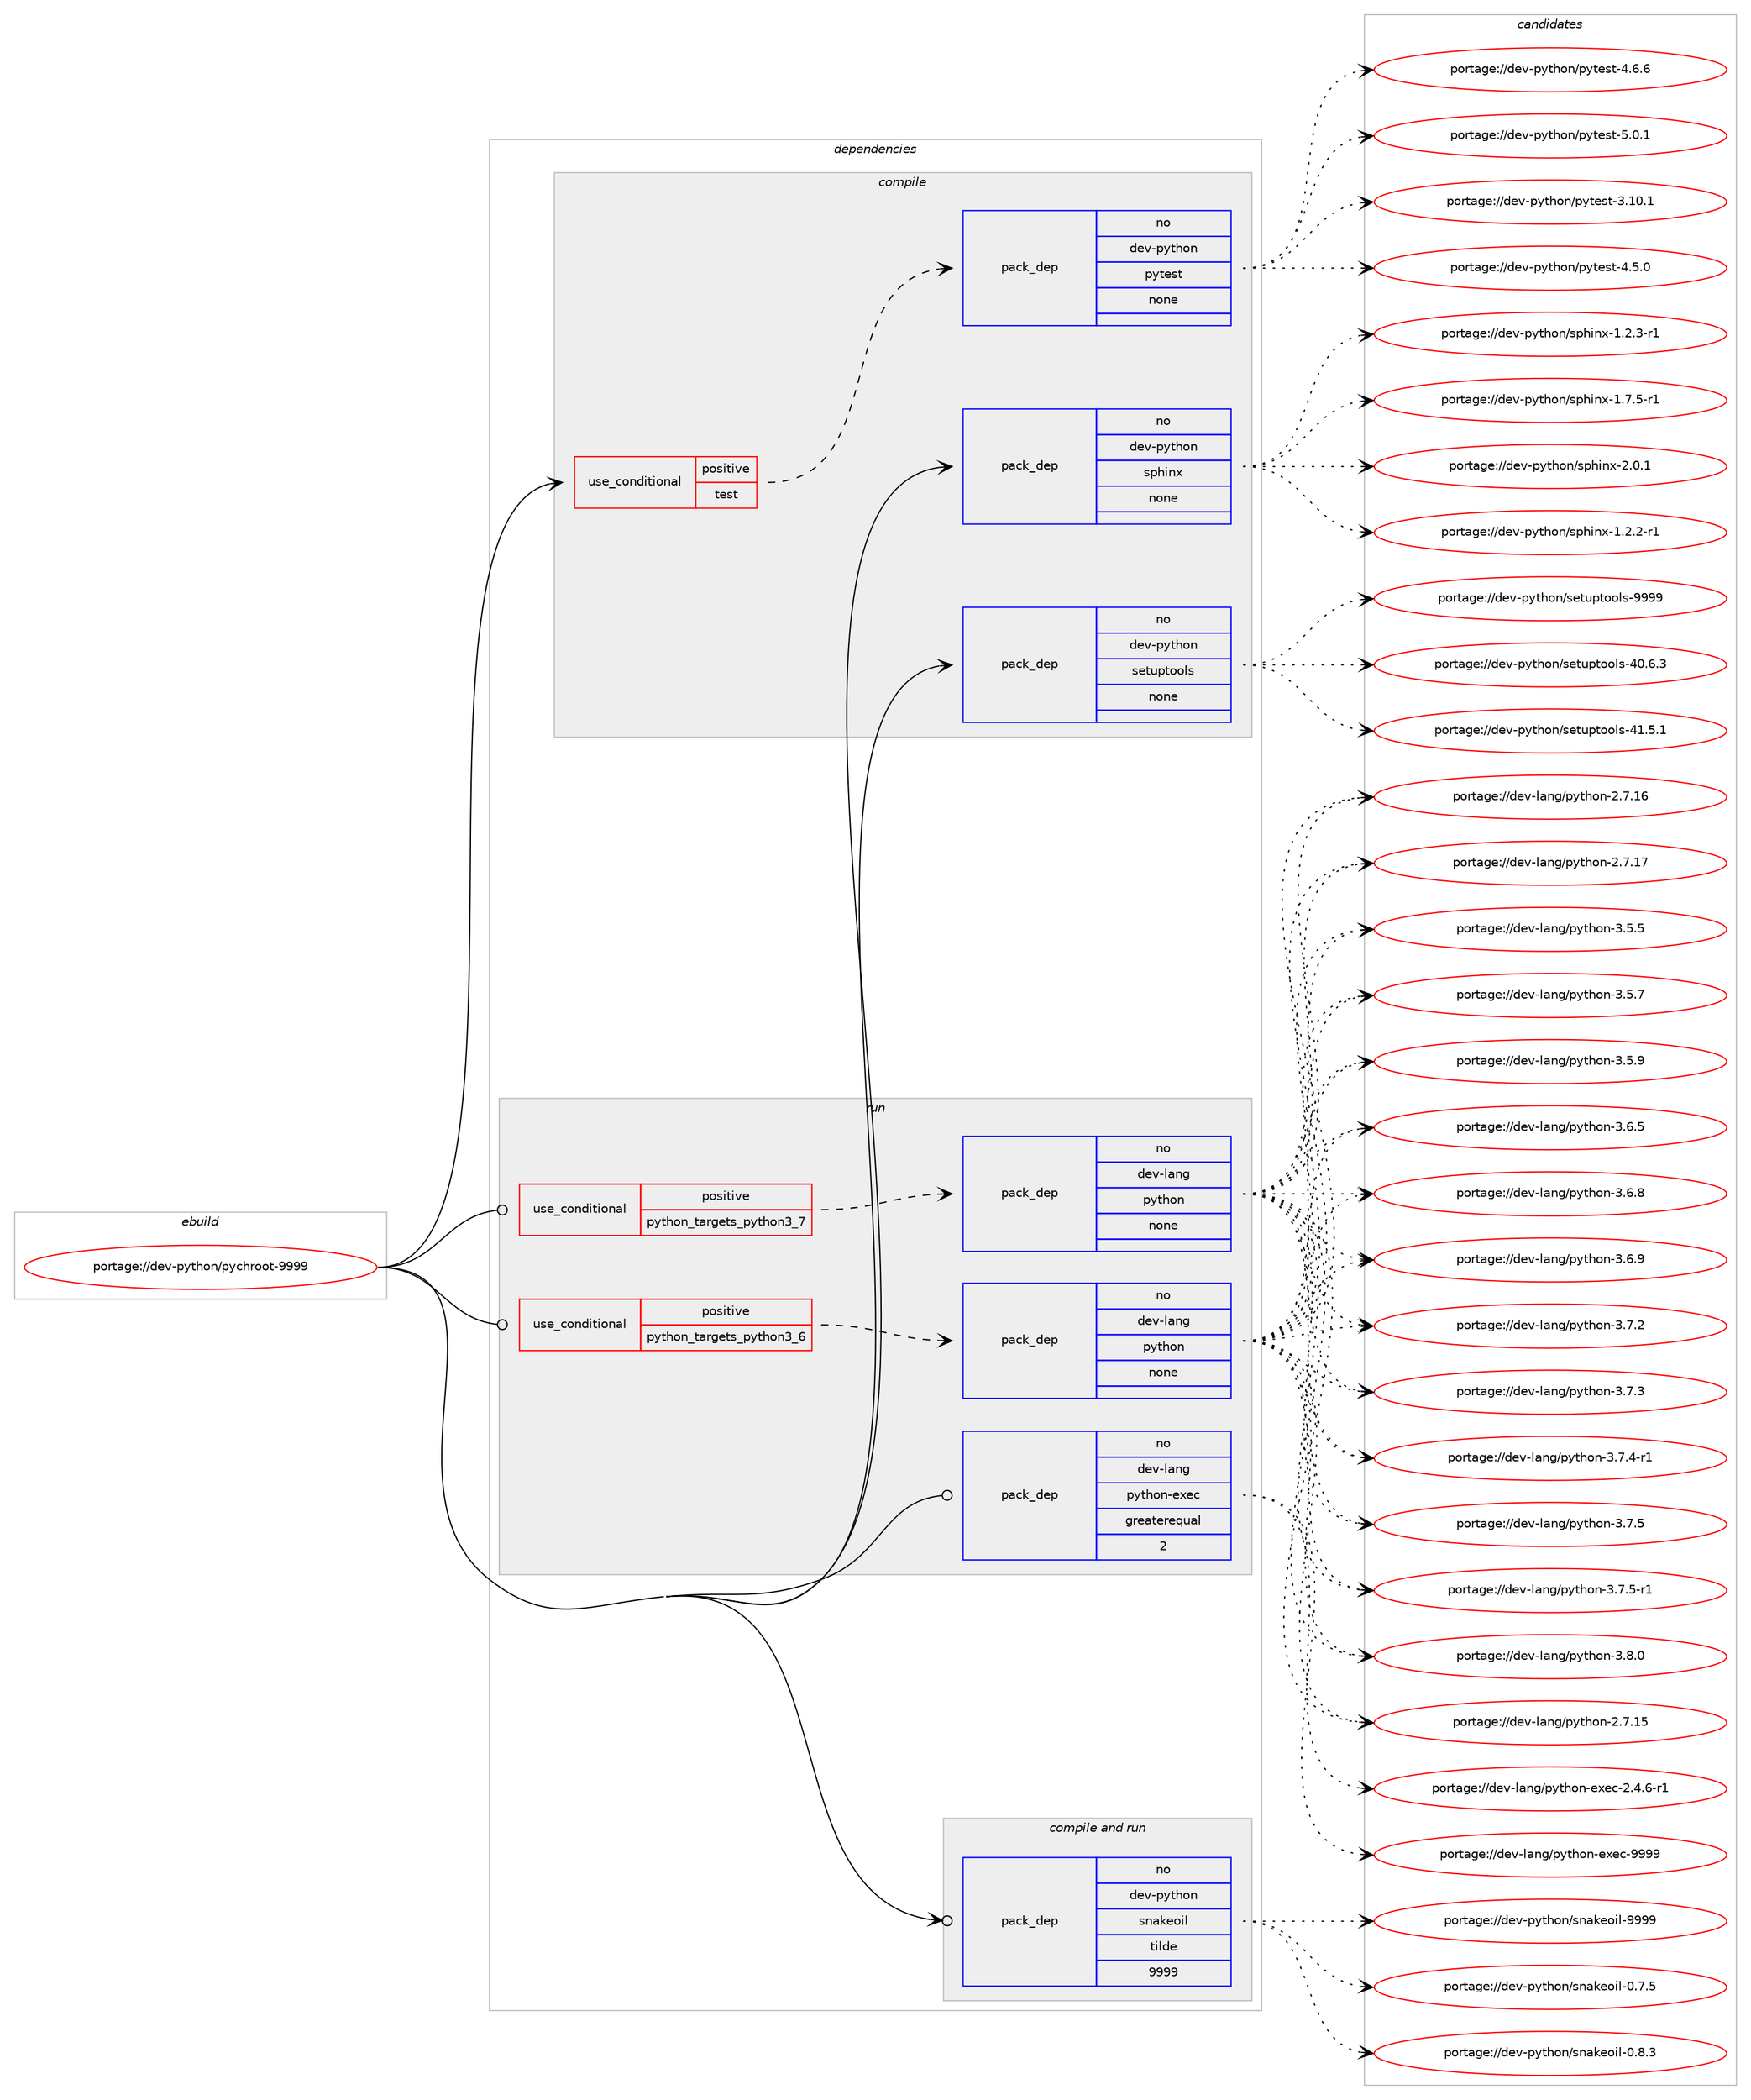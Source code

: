 digraph prolog {

# *************
# Graph options
# *************

newrank=true;
concentrate=true;
compound=true;
graph [rankdir=LR,fontname=Helvetica,fontsize=10,ranksep=1.5];#, ranksep=2.5, nodesep=0.2];
edge  [arrowhead=vee];
node  [fontname=Helvetica,fontsize=10];

# **********
# The ebuild
# **********

subgraph cluster_leftcol {
color=gray;
rank=same;
label=<<i>ebuild</i>>;
id [label="portage://dev-python/pychroot-9999", color=red, width=4, href="../dev-python/pychroot-9999.svg"];
}

# ****************
# The dependencies
# ****************

subgraph cluster_midcol {
color=gray;
label=<<i>dependencies</i>>;
subgraph cluster_compile {
fillcolor="#eeeeee";
style=filled;
label=<<i>compile</i>>;
subgraph cond34755 {
dependency159610 [label=<<TABLE BORDER="0" CELLBORDER="1" CELLSPACING="0" CELLPADDING="4"><TR><TD ROWSPAN="3" CELLPADDING="10">use_conditional</TD></TR><TR><TD>positive</TD></TR><TR><TD>test</TD></TR></TABLE>>, shape=none, color=red];
subgraph pack121488 {
dependency159611 [label=<<TABLE BORDER="0" CELLBORDER="1" CELLSPACING="0" CELLPADDING="4" WIDTH="220"><TR><TD ROWSPAN="6" CELLPADDING="30">pack_dep</TD></TR><TR><TD WIDTH="110">no</TD></TR><TR><TD>dev-python</TD></TR><TR><TD>pytest</TD></TR><TR><TD>none</TD></TR><TR><TD></TD></TR></TABLE>>, shape=none, color=blue];
}
dependency159610:e -> dependency159611:w [weight=20,style="dashed",arrowhead="vee"];
}
id:e -> dependency159610:w [weight=20,style="solid",arrowhead="vee"];
subgraph pack121489 {
dependency159612 [label=<<TABLE BORDER="0" CELLBORDER="1" CELLSPACING="0" CELLPADDING="4" WIDTH="220"><TR><TD ROWSPAN="6" CELLPADDING="30">pack_dep</TD></TR><TR><TD WIDTH="110">no</TD></TR><TR><TD>dev-python</TD></TR><TR><TD>setuptools</TD></TR><TR><TD>none</TD></TR><TR><TD></TD></TR></TABLE>>, shape=none, color=blue];
}
id:e -> dependency159612:w [weight=20,style="solid",arrowhead="vee"];
subgraph pack121490 {
dependency159613 [label=<<TABLE BORDER="0" CELLBORDER="1" CELLSPACING="0" CELLPADDING="4" WIDTH="220"><TR><TD ROWSPAN="6" CELLPADDING="30">pack_dep</TD></TR><TR><TD WIDTH="110">no</TD></TR><TR><TD>dev-python</TD></TR><TR><TD>sphinx</TD></TR><TR><TD>none</TD></TR><TR><TD></TD></TR></TABLE>>, shape=none, color=blue];
}
id:e -> dependency159613:w [weight=20,style="solid",arrowhead="vee"];
}
subgraph cluster_compileandrun {
fillcolor="#eeeeee";
style=filled;
label=<<i>compile and run</i>>;
subgraph pack121491 {
dependency159614 [label=<<TABLE BORDER="0" CELLBORDER="1" CELLSPACING="0" CELLPADDING="4" WIDTH="220"><TR><TD ROWSPAN="6" CELLPADDING="30">pack_dep</TD></TR><TR><TD WIDTH="110">no</TD></TR><TR><TD>dev-python</TD></TR><TR><TD>snakeoil</TD></TR><TR><TD>tilde</TD></TR><TR><TD>9999</TD></TR></TABLE>>, shape=none, color=blue];
}
id:e -> dependency159614:w [weight=20,style="solid",arrowhead="odotvee"];
}
subgraph cluster_run {
fillcolor="#eeeeee";
style=filled;
label=<<i>run</i>>;
subgraph cond34756 {
dependency159615 [label=<<TABLE BORDER="0" CELLBORDER="1" CELLSPACING="0" CELLPADDING="4"><TR><TD ROWSPAN="3" CELLPADDING="10">use_conditional</TD></TR><TR><TD>positive</TD></TR><TR><TD>python_targets_python3_6</TD></TR></TABLE>>, shape=none, color=red];
subgraph pack121492 {
dependency159616 [label=<<TABLE BORDER="0" CELLBORDER="1" CELLSPACING="0" CELLPADDING="4" WIDTH="220"><TR><TD ROWSPAN="6" CELLPADDING="30">pack_dep</TD></TR><TR><TD WIDTH="110">no</TD></TR><TR><TD>dev-lang</TD></TR><TR><TD>python</TD></TR><TR><TD>none</TD></TR><TR><TD></TD></TR></TABLE>>, shape=none, color=blue];
}
dependency159615:e -> dependency159616:w [weight=20,style="dashed",arrowhead="vee"];
}
id:e -> dependency159615:w [weight=20,style="solid",arrowhead="odot"];
subgraph cond34757 {
dependency159617 [label=<<TABLE BORDER="0" CELLBORDER="1" CELLSPACING="0" CELLPADDING="4"><TR><TD ROWSPAN="3" CELLPADDING="10">use_conditional</TD></TR><TR><TD>positive</TD></TR><TR><TD>python_targets_python3_7</TD></TR></TABLE>>, shape=none, color=red];
subgraph pack121493 {
dependency159618 [label=<<TABLE BORDER="0" CELLBORDER="1" CELLSPACING="0" CELLPADDING="4" WIDTH="220"><TR><TD ROWSPAN="6" CELLPADDING="30">pack_dep</TD></TR><TR><TD WIDTH="110">no</TD></TR><TR><TD>dev-lang</TD></TR><TR><TD>python</TD></TR><TR><TD>none</TD></TR><TR><TD></TD></TR></TABLE>>, shape=none, color=blue];
}
dependency159617:e -> dependency159618:w [weight=20,style="dashed",arrowhead="vee"];
}
id:e -> dependency159617:w [weight=20,style="solid",arrowhead="odot"];
subgraph pack121494 {
dependency159619 [label=<<TABLE BORDER="0" CELLBORDER="1" CELLSPACING="0" CELLPADDING="4" WIDTH="220"><TR><TD ROWSPAN="6" CELLPADDING="30">pack_dep</TD></TR><TR><TD WIDTH="110">no</TD></TR><TR><TD>dev-lang</TD></TR><TR><TD>python-exec</TD></TR><TR><TD>greaterequal</TD></TR><TR><TD>2</TD></TR></TABLE>>, shape=none, color=blue];
}
id:e -> dependency159619:w [weight=20,style="solid",arrowhead="odot"];
}
}

# **************
# The candidates
# **************

subgraph cluster_choices {
rank=same;
color=gray;
label=<<i>candidates</i>>;

subgraph choice121488 {
color=black;
nodesep=1;
choiceportage100101118451121211161041111104711212111610111511645514649484649 [label="portage://dev-python/pytest-3.10.1", color=red, width=4,href="../dev-python/pytest-3.10.1.svg"];
choiceportage1001011184511212111610411111047112121116101115116455246534648 [label="portage://dev-python/pytest-4.5.0", color=red, width=4,href="../dev-python/pytest-4.5.0.svg"];
choiceportage1001011184511212111610411111047112121116101115116455246544654 [label="portage://dev-python/pytest-4.6.6", color=red, width=4,href="../dev-python/pytest-4.6.6.svg"];
choiceportage1001011184511212111610411111047112121116101115116455346484649 [label="portage://dev-python/pytest-5.0.1", color=red, width=4,href="../dev-python/pytest-5.0.1.svg"];
dependency159611:e -> choiceportage100101118451121211161041111104711212111610111511645514649484649:w [style=dotted,weight="100"];
dependency159611:e -> choiceportage1001011184511212111610411111047112121116101115116455246534648:w [style=dotted,weight="100"];
dependency159611:e -> choiceportage1001011184511212111610411111047112121116101115116455246544654:w [style=dotted,weight="100"];
dependency159611:e -> choiceportage1001011184511212111610411111047112121116101115116455346484649:w [style=dotted,weight="100"];
}
subgraph choice121489 {
color=black;
nodesep=1;
choiceportage100101118451121211161041111104711510111611711211611111110811545524846544651 [label="portage://dev-python/setuptools-40.6.3", color=red, width=4,href="../dev-python/setuptools-40.6.3.svg"];
choiceportage100101118451121211161041111104711510111611711211611111110811545524946534649 [label="portage://dev-python/setuptools-41.5.1", color=red, width=4,href="../dev-python/setuptools-41.5.1.svg"];
choiceportage10010111845112121116104111110471151011161171121161111111081154557575757 [label="portage://dev-python/setuptools-9999", color=red, width=4,href="../dev-python/setuptools-9999.svg"];
dependency159612:e -> choiceportage100101118451121211161041111104711510111611711211611111110811545524846544651:w [style=dotted,weight="100"];
dependency159612:e -> choiceportage100101118451121211161041111104711510111611711211611111110811545524946534649:w [style=dotted,weight="100"];
dependency159612:e -> choiceportage10010111845112121116104111110471151011161171121161111111081154557575757:w [style=dotted,weight="100"];
}
subgraph choice121490 {
color=black;
nodesep=1;
choiceportage10010111845112121116104111110471151121041051101204549465046504511449 [label="portage://dev-python/sphinx-1.2.2-r1", color=red, width=4,href="../dev-python/sphinx-1.2.2-r1.svg"];
choiceportage10010111845112121116104111110471151121041051101204549465046514511449 [label="portage://dev-python/sphinx-1.2.3-r1", color=red, width=4,href="../dev-python/sphinx-1.2.3-r1.svg"];
choiceportage10010111845112121116104111110471151121041051101204549465546534511449 [label="portage://dev-python/sphinx-1.7.5-r1", color=red, width=4,href="../dev-python/sphinx-1.7.5-r1.svg"];
choiceportage1001011184511212111610411111047115112104105110120455046484649 [label="portage://dev-python/sphinx-2.0.1", color=red, width=4,href="../dev-python/sphinx-2.0.1.svg"];
dependency159613:e -> choiceportage10010111845112121116104111110471151121041051101204549465046504511449:w [style=dotted,weight="100"];
dependency159613:e -> choiceportage10010111845112121116104111110471151121041051101204549465046514511449:w [style=dotted,weight="100"];
dependency159613:e -> choiceportage10010111845112121116104111110471151121041051101204549465546534511449:w [style=dotted,weight="100"];
dependency159613:e -> choiceportage1001011184511212111610411111047115112104105110120455046484649:w [style=dotted,weight="100"];
}
subgraph choice121491 {
color=black;
nodesep=1;
choiceportage100101118451121211161041111104711511097107101111105108454846554653 [label="portage://dev-python/snakeoil-0.7.5", color=red, width=4,href="../dev-python/snakeoil-0.7.5.svg"];
choiceportage100101118451121211161041111104711511097107101111105108454846564651 [label="portage://dev-python/snakeoil-0.8.3", color=red, width=4,href="../dev-python/snakeoil-0.8.3.svg"];
choiceportage1001011184511212111610411111047115110971071011111051084557575757 [label="portage://dev-python/snakeoil-9999", color=red, width=4,href="../dev-python/snakeoil-9999.svg"];
dependency159614:e -> choiceportage100101118451121211161041111104711511097107101111105108454846554653:w [style=dotted,weight="100"];
dependency159614:e -> choiceportage100101118451121211161041111104711511097107101111105108454846564651:w [style=dotted,weight="100"];
dependency159614:e -> choiceportage1001011184511212111610411111047115110971071011111051084557575757:w [style=dotted,weight="100"];
}
subgraph choice121492 {
color=black;
nodesep=1;
choiceportage10010111845108971101034711212111610411111045504655464953 [label="portage://dev-lang/python-2.7.15", color=red, width=4,href="../dev-lang/python-2.7.15.svg"];
choiceportage10010111845108971101034711212111610411111045504655464954 [label="portage://dev-lang/python-2.7.16", color=red, width=4,href="../dev-lang/python-2.7.16.svg"];
choiceportage10010111845108971101034711212111610411111045504655464955 [label="portage://dev-lang/python-2.7.17", color=red, width=4,href="../dev-lang/python-2.7.17.svg"];
choiceportage100101118451089711010347112121116104111110455146534653 [label="portage://dev-lang/python-3.5.5", color=red, width=4,href="../dev-lang/python-3.5.5.svg"];
choiceportage100101118451089711010347112121116104111110455146534655 [label="portage://dev-lang/python-3.5.7", color=red, width=4,href="../dev-lang/python-3.5.7.svg"];
choiceportage100101118451089711010347112121116104111110455146534657 [label="portage://dev-lang/python-3.5.9", color=red, width=4,href="../dev-lang/python-3.5.9.svg"];
choiceportage100101118451089711010347112121116104111110455146544653 [label="portage://dev-lang/python-3.6.5", color=red, width=4,href="../dev-lang/python-3.6.5.svg"];
choiceportage100101118451089711010347112121116104111110455146544656 [label="portage://dev-lang/python-3.6.8", color=red, width=4,href="../dev-lang/python-3.6.8.svg"];
choiceportage100101118451089711010347112121116104111110455146544657 [label="portage://dev-lang/python-3.6.9", color=red, width=4,href="../dev-lang/python-3.6.9.svg"];
choiceportage100101118451089711010347112121116104111110455146554650 [label="portage://dev-lang/python-3.7.2", color=red, width=4,href="../dev-lang/python-3.7.2.svg"];
choiceportage100101118451089711010347112121116104111110455146554651 [label="portage://dev-lang/python-3.7.3", color=red, width=4,href="../dev-lang/python-3.7.3.svg"];
choiceportage1001011184510897110103471121211161041111104551465546524511449 [label="portage://dev-lang/python-3.7.4-r1", color=red, width=4,href="../dev-lang/python-3.7.4-r1.svg"];
choiceportage100101118451089711010347112121116104111110455146554653 [label="portage://dev-lang/python-3.7.5", color=red, width=4,href="../dev-lang/python-3.7.5.svg"];
choiceportage1001011184510897110103471121211161041111104551465546534511449 [label="portage://dev-lang/python-3.7.5-r1", color=red, width=4,href="../dev-lang/python-3.7.5-r1.svg"];
choiceportage100101118451089711010347112121116104111110455146564648 [label="portage://dev-lang/python-3.8.0", color=red, width=4,href="../dev-lang/python-3.8.0.svg"];
dependency159616:e -> choiceportage10010111845108971101034711212111610411111045504655464953:w [style=dotted,weight="100"];
dependency159616:e -> choiceportage10010111845108971101034711212111610411111045504655464954:w [style=dotted,weight="100"];
dependency159616:e -> choiceportage10010111845108971101034711212111610411111045504655464955:w [style=dotted,weight="100"];
dependency159616:e -> choiceportage100101118451089711010347112121116104111110455146534653:w [style=dotted,weight="100"];
dependency159616:e -> choiceportage100101118451089711010347112121116104111110455146534655:w [style=dotted,weight="100"];
dependency159616:e -> choiceportage100101118451089711010347112121116104111110455146534657:w [style=dotted,weight="100"];
dependency159616:e -> choiceportage100101118451089711010347112121116104111110455146544653:w [style=dotted,weight="100"];
dependency159616:e -> choiceportage100101118451089711010347112121116104111110455146544656:w [style=dotted,weight="100"];
dependency159616:e -> choiceportage100101118451089711010347112121116104111110455146544657:w [style=dotted,weight="100"];
dependency159616:e -> choiceportage100101118451089711010347112121116104111110455146554650:w [style=dotted,weight="100"];
dependency159616:e -> choiceportage100101118451089711010347112121116104111110455146554651:w [style=dotted,weight="100"];
dependency159616:e -> choiceportage1001011184510897110103471121211161041111104551465546524511449:w [style=dotted,weight="100"];
dependency159616:e -> choiceportage100101118451089711010347112121116104111110455146554653:w [style=dotted,weight="100"];
dependency159616:e -> choiceportage1001011184510897110103471121211161041111104551465546534511449:w [style=dotted,weight="100"];
dependency159616:e -> choiceportage100101118451089711010347112121116104111110455146564648:w [style=dotted,weight="100"];
}
subgraph choice121493 {
color=black;
nodesep=1;
choiceportage10010111845108971101034711212111610411111045504655464953 [label="portage://dev-lang/python-2.7.15", color=red, width=4,href="../dev-lang/python-2.7.15.svg"];
choiceportage10010111845108971101034711212111610411111045504655464954 [label="portage://dev-lang/python-2.7.16", color=red, width=4,href="../dev-lang/python-2.7.16.svg"];
choiceportage10010111845108971101034711212111610411111045504655464955 [label="portage://dev-lang/python-2.7.17", color=red, width=4,href="../dev-lang/python-2.7.17.svg"];
choiceportage100101118451089711010347112121116104111110455146534653 [label="portage://dev-lang/python-3.5.5", color=red, width=4,href="../dev-lang/python-3.5.5.svg"];
choiceportage100101118451089711010347112121116104111110455146534655 [label="portage://dev-lang/python-3.5.7", color=red, width=4,href="../dev-lang/python-3.5.7.svg"];
choiceportage100101118451089711010347112121116104111110455146534657 [label="portage://dev-lang/python-3.5.9", color=red, width=4,href="../dev-lang/python-3.5.9.svg"];
choiceportage100101118451089711010347112121116104111110455146544653 [label="portage://dev-lang/python-3.6.5", color=red, width=4,href="../dev-lang/python-3.6.5.svg"];
choiceportage100101118451089711010347112121116104111110455146544656 [label="portage://dev-lang/python-3.6.8", color=red, width=4,href="../dev-lang/python-3.6.8.svg"];
choiceportage100101118451089711010347112121116104111110455146544657 [label="portage://dev-lang/python-3.6.9", color=red, width=4,href="../dev-lang/python-3.6.9.svg"];
choiceportage100101118451089711010347112121116104111110455146554650 [label="portage://dev-lang/python-3.7.2", color=red, width=4,href="../dev-lang/python-3.7.2.svg"];
choiceportage100101118451089711010347112121116104111110455146554651 [label="portage://dev-lang/python-3.7.3", color=red, width=4,href="../dev-lang/python-3.7.3.svg"];
choiceportage1001011184510897110103471121211161041111104551465546524511449 [label="portage://dev-lang/python-3.7.4-r1", color=red, width=4,href="../dev-lang/python-3.7.4-r1.svg"];
choiceportage100101118451089711010347112121116104111110455146554653 [label="portage://dev-lang/python-3.7.5", color=red, width=4,href="../dev-lang/python-3.7.5.svg"];
choiceportage1001011184510897110103471121211161041111104551465546534511449 [label="portage://dev-lang/python-3.7.5-r1", color=red, width=4,href="../dev-lang/python-3.7.5-r1.svg"];
choiceportage100101118451089711010347112121116104111110455146564648 [label="portage://dev-lang/python-3.8.0", color=red, width=4,href="../dev-lang/python-3.8.0.svg"];
dependency159618:e -> choiceportage10010111845108971101034711212111610411111045504655464953:w [style=dotted,weight="100"];
dependency159618:e -> choiceportage10010111845108971101034711212111610411111045504655464954:w [style=dotted,weight="100"];
dependency159618:e -> choiceportage10010111845108971101034711212111610411111045504655464955:w [style=dotted,weight="100"];
dependency159618:e -> choiceportage100101118451089711010347112121116104111110455146534653:w [style=dotted,weight="100"];
dependency159618:e -> choiceportage100101118451089711010347112121116104111110455146534655:w [style=dotted,weight="100"];
dependency159618:e -> choiceportage100101118451089711010347112121116104111110455146534657:w [style=dotted,weight="100"];
dependency159618:e -> choiceportage100101118451089711010347112121116104111110455146544653:w [style=dotted,weight="100"];
dependency159618:e -> choiceportage100101118451089711010347112121116104111110455146544656:w [style=dotted,weight="100"];
dependency159618:e -> choiceportage100101118451089711010347112121116104111110455146544657:w [style=dotted,weight="100"];
dependency159618:e -> choiceportage100101118451089711010347112121116104111110455146554650:w [style=dotted,weight="100"];
dependency159618:e -> choiceportage100101118451089711010347112121116104111110455146554651:w [style=dotted,weight="100"];
dependency159618:e -> choiceportage1001011184510897110103471121211161041111104551465546524511449:w [style=dotted,weight="100"];
dependency159618:e -> choiceportage100101118451089711010347112121116104111110455146554653:w [style=dotted,weight="100"];
dependency159618:e -> choiceportage1001011184510897110103471121211161041111104551465546534511449:w [style=dotted,weight="100"];
dependency159618:e -> choiceportage100101118451089711010347112121116104111110455146564648:w [style=dotted,weight="100"];
}
subgraph choice121494 {
color=black;
nodesep=1;
choiceportage10010111845108971101034711212111610411111045101120101994550465246544511449 [label="portage://dev-lang/python-exec-2.4.6-r1", color=red, width=4,href="../dev-lang/python-exec-2.4.6-r1.svg"];
choiceportage10010111845108971101034711212111610411111045101120101994557575757 [label="portage://dev-lang/python-exec-9999", color=red, width=4,href="../dev-lang/python-exec-9999.svg"];
dependency159619:e -> choiceportage10010111845108971101034711212111610411111045101120101994550465246544511449:w [style=dotted,weight="100"];
dependency159619:e -> choiceportage10010111845108971101034711212111610411111045101120101994557575757:w [style=dotted,weight="100"];
}
}

}

